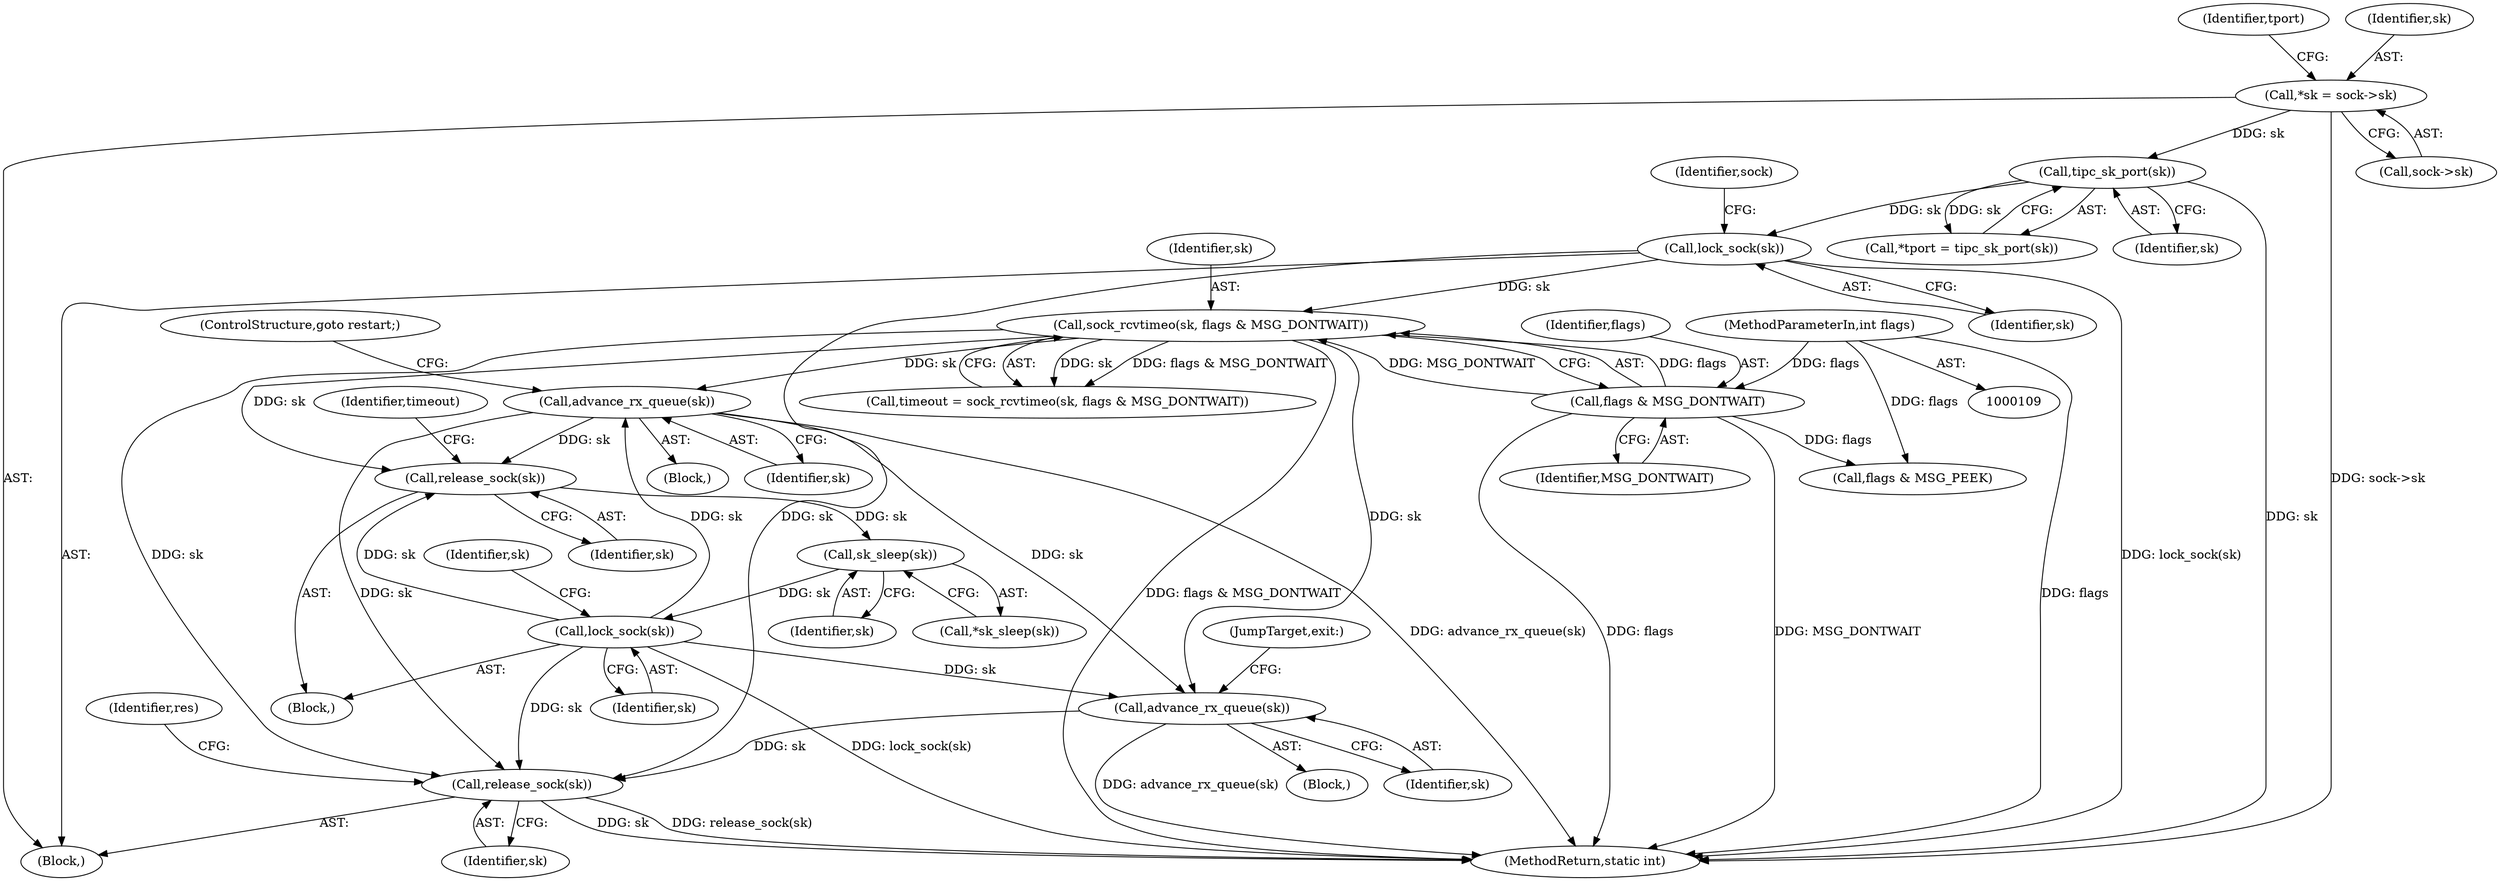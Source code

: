 digraph "0_linux_60085c3d009b0df252547adb336d1ccca5ce52ec@pointer" {
"1000339" [label="(Call,advance_rx_queue(sk))"];
"1000239" [label="(Call,advance_rx_queue(sk))"];
"1000211" [label="(Call,lock_sock(sk))"];
"1000206" [label="(Call,sk_sleep(sk))"];
"1000200" [label="(Call,release_sock(sk))"];
"1000162" [label="(Call,sock_rcvtimeo(sk, flags & MSG_DONTWAIT))"];
"1000140" [label="(Call,lock_sock(sk))"];
"1000125" [label="(Call,tipc_sk_port(sk))"];
"1000117" [label="(Call,*sk = sock->sk)"];
"1000164" [label="(Call,flags & MSG_DONTWAIT)"];
"1000114" [label="(MethodParameterIn,int flags)"];
"1000342" [label="(Call,release_sock(sk))"];
"1000200" [label="(Call,release_sock(sk))"];
"1000201" [label="(Identifier,sk)"];
"1000164" [label="(Call,flags & MSG_DONTWAIT)"];
"1000114" [label="(MethodParameterIn,int flags)"];
"1000126" [label="(Identifier,sk)"];
"1000124" [label="(Identifier,tport)"];
"1000343" [label="(Identifier,sk)"];
"1000163" [label="(Identifier,sk)"];
"1000345" [label="(Identifier,res)"];
"1000118" [label="(Identifier,sk)"];
"1000342" [label="(Call,release_sock(sk))"];
"1000141" [label="(Identifier,sk)"];
"1000318" [label="(Block,)"];
"1000206" [label="(Call,sk_sleep(sk))"];
"1000207" [label="(Identifier,sk)"];
"1000140" [label="(Call,lock_sock(sk))"];
"1000125" [label="(Call,tipc_sk_port(sk))"];
"1000205" [label="(Call,*sk_sleep(sk))"];
"1000119" [label="(Call,sock->sk)"];
"1000315" [label="(Call,flags & MSG_PEEK)"];
"1000346" [label="(MethodReturn,static int)"];
"1000340" [label="(Identifier,sk)"];
"1000172" [label="(Identifier,sk)"];
"1000162" [label="(Call,sock_rcvtimeo(sk, flags & MSG_DONTWAIT))"];
"1000166" [label="(Identifier,MSG_DONTWAIT)"];
"1000165" [label="(Identifier,flags)"];
"1000203" [label="(Identifier,timeout)"];
"1000117" [label="(Call,*sk = sock->sk)"];
"1000123" [label="(Call,*tport = tipc_sk_port(sk))"];
"1000339" [label="(Call,advance_rx_queue(sk))"];
"1000174" [label="(Block,)"];
"1000241" [label="(ControlStructure,goto restart;)"];
"1000211" [label="(Call,lock_sock(sk))"];
"1000238" [label="(Block,)"];
"1000240" [label="(Identifier,sk)"];
"1000212" [label="(Identifier,sk)"];
"1000341" [label="(JumpTarget,exit:)"];
"1000115" [label="(Block,)"];
"1000146" [label="(Identifier,sock)"];
"1000239" [label="(Call,advance_rx_queue(sk))"];
"1000160" [label="(Call,timeout = sock_rcvtimeo(sk, flags & MSG_DONTWAIT))"];
"1000339" -> "1000318"  [label="AST: "];
"1000339" -> "1000340"  [label="CFG: "];
"1000340" -> "1000339"  [label="AST: "];
"1000341" -> "1000339"  [label="CFG: "];
"1000339" -> "1000346"  [label="DDG: advance_rx_queue(sk)"];
"1000239" -> "1000339"  [label="DDG: sk"];
"1000211" -> "1000339"  [label="DDG: sk"];
"1000162" -> "1000339"  [label="DDG: sk"];
"1000339" -> "1000342"  [label="DDG: sk"];
"1000239" -> "1000238"  [label="AST: "];
"1000239" -> "1000240"  [label="CFG: "];
"1000240" -> "1000239"  [label="AST: "];
"1000241" -> "1000239"  [label="CFG: "];
"1000239" -> "1000346"  [label="DDG: advance_rx_queue(sk)"];
"1000239" -> "1000200"  [label="DDG: sk"];
"1000211" -> "1000239"  [label="DDG: sk"];
"1000162" -> "1000239"  [label="DDG: sk"];
"1000239" -> "1000342"  [label="DDG: sk"];
"1000211" -> "1000174"  [label="AST: "];
"1000211" -> "1000212"  [label="CFG: "];
"1000212" -> "1000211"  [label="AST: "];
"1000172" -> "1000211"  [label="CFG: "];
"1000211" -> "1000346"  [label="DDG: lock_sock(sk)"];
"1000211" -> "1000200"  [label="DDG: sk"];
"1000206" -> "1000211"  [label="DDG: sk"];
"1000211" -> "1000342"  [label="DDG: sk"];
"1000206" -> "1000205"  [label="AST: "];
"1000206" -> "1000207"  [label="CFG: "];
"1000207" -> "1000206"  [label="AST: "];
"1000205" -> "1000206"  [label="CFG: "];
"1000200" -> "1000206"  [label="DDG: sk"];
"1000200" -> "1000174"  [label="AST: "];
"1000200" -> "1000201"  [label="CFG: "];
"1000201" -> "1000200"  [label="AST: "];
"1000203" -> "1000200"  [label="CFG: "];
"1000162" -> "1000200"  [label="DDG: sk"];
"1000162" -> "1000160"  [label="AST: "];
"1000162" -> "1000164"  [label="CFG: "];
"1000163" -> "1000162"  [label="AST: "];
"1000164" -> "1000162"  [label="AST: "];
"1000160" -> "1000162"  [label="CFG: "];
"1000162" -> "1000346"  [label="DDG: flags & MSG_DONTWAIT"];
"1000162" -> "1000160"  [label="DDG: sk"];
"1000162" -> "1000160"  [label="DDG: flags & MSG_DONTWAIT"];
"1000140" -> "1000162"  [label="DDG: sk"];
"1000164" -> "1000162"  [label="DDG: flags"];
"1000164" -> "1000162"  [label="DDG: MSG_DONTWAIT"];
"1000162" -> "1000342"  [label="DDG: sk"];
"1000140" -> "1000115"  [label="AST: "];
"1000140" -> "1000141"  [label="CFG: "];
"1000141" -> "1000140"  [label="AST: "];
"1000146" -> "1000140"  [label="CFG: "];
"1000140" -> "1000346"  [label="DDG: lock_sock(sk)"];
"1000125" -> "1000140"  [label="DDG: sk"];
"1000140" -> "1000342"  [label="DDG: sk"];
"1000125" -> "1000123"  [label="AST: "];
"1000125" -> "1000126"  [label="CFG: "];
"1000126" -> "1000125"  [label="AST: "];
"1000123" -> "1000125"  [label="CFG: "];
"1000125" -> "1000346"  [label="DDG: sk"];
"1000125" -> "1000123"  [label="DDG: sk"];
"1000117" -> "1000125"  [label="DDG: sk"];
"1000117" -> "1000115"  [label="AST: "];
"1000117" -> "1000119"  [label="CFG: "];
"1000118" -> "1000117"  [label="AST: "];
"1000119" -> "1000117"  [label="AST: "];
"1000124" -> "1000117"  [label="CFG: "];
"1000117" -> "1000346"  [label="DDG: sock->sk"];
"1000164" -> "1000166"  [label="CFG: "];
"1000165" -> "1000164"  [label="AST: "];
"1000166" -> "1000164"  [label="AST: "];
"1000164" -> "1000346"  [label="DDG: MSG_DONTWAIT"];
"1000164" -> "1000346"  [label="DDG: flags"];
"1000114" -> "1000164"  [label="DDG: flags"];
"1000164" -> "1000315"  [label="DDG: flags"];
"1000114" -> "1000109"  [label="AST: "];
"1000114" -> "1000346"  [label="DDG: flags"];
"1000114" -> "1000315"  [label="DDG: flags"];
"1000342" -> "1000115"  [label="AST: "];
"1000342" -> "1000343"  [label="CFG: "];
"1000343" -> "1000342"  [label="AST: "];
"1000345" -> "1000342"  [label="CFG: "];
"1000342" -> "1000346"  [label="DDG: sk"];
"1000342" -> "1000346"  [label="DDG: release_sock(sk)"];
}
